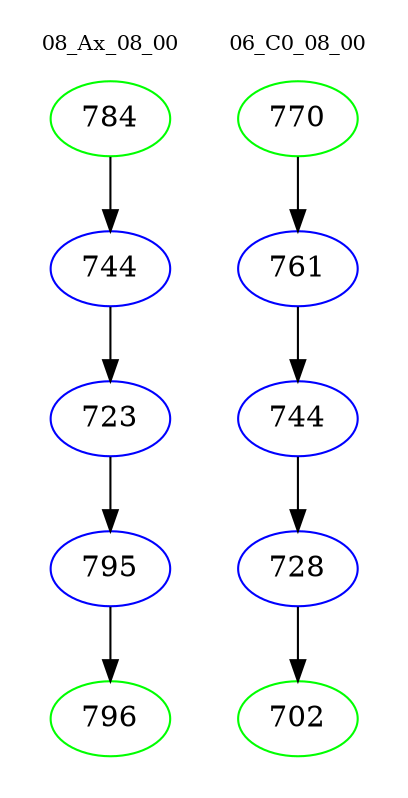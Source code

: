 digraph{
subgraph cluster_0 {
color = white
label = "08_Ax_08_00";
fontsize=10;
T0_784 [label="784", color="green"]
T0_784 -> T0_744 [color="black"]
T0_744 [label="744", color="blue"]
T0_744 -> T0_723 [color="black"]
T0_723 [label="723", color="blue"]
T0_723 -> T0_795 [color="black"]
T0_795 [label="795", color="blue"]
T0_795 -> T0_796 [color="black"]
T0_796 [label="796", color="green"]
}
subgraph cluster_1 {
color = white
label = "06_C0_08_00";
fontsize=10;
T1_770 [label="770", color="green"]
T1_770 -> T1_761 [color="black"]
T1_761 [label="761", color="blue"]
T1_761 -> T1_744 [color="black"]
T1_744 [label="744", color="blue"]
T1_744 -> T1_728 [color="black"]
T1_728 [label="728", color="blue"]
T1_728 -> T1_702 [color="black"]
T1_702 [label="702", color="green"]
}
}

